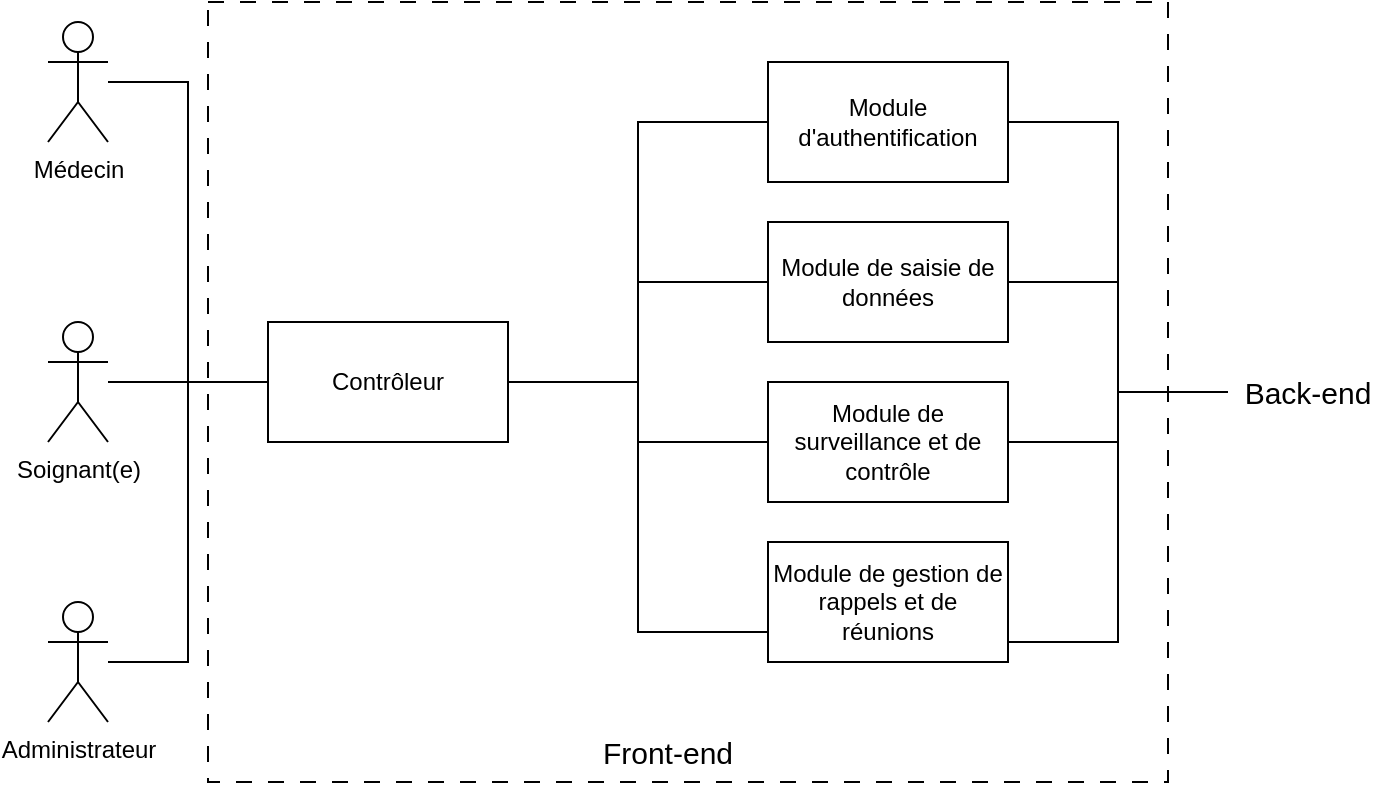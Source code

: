 <mxfile version="22.0.4" type="device">
  <diagram name="Page-1" id="FOqWL1ko0nOjw41Wa2AQ">
    <mxGraphModel dx="1434" dy="766" grid="1" gridSize="10" guides="1" tooltips="1" connect="1" arrows="1" fold="1" page="1" pageScale="1" pageWidth="827" pageHeight="1169" math="0" shadow="0">
      <root>
        <mxCell id="0" />
        <mxCell id="1" parent="0" />
        <mxCell id="WmM5XxwMQHa8LICw4aya-45" style="edgeStyle=orthogonalEdgeStyle;rounded=0;orthogonalLoop=1;jettySize=auto;html=1;entryX=0;entryY=0.5;entryDx=0;entryDy=0;endArrow=none;endFill=0;" edge="1" parent="1" source="WmM5XxwMQHa8LICw4aya-24" target="WmM5XxwMQHa8LICw4aya-35">
          <mxGeometry relative="1" as="geometry" />
        </mxCell>
        <mxCell id="WmM5XxwMQHa8LICw4aya-24" value="Administrateur" style="shape=umlActor;verticalLabelPosition=bottom;verticalAlign=top;html=1;outlineConnect=0;" vertex="1" parent="1">
          <mxGeometry x="130" y="430" width="30" height="60" as="geometry" />
        </mxCell>
        <mxCell id="WmM5XxwMQHa8LICw4aya-44" style="edgeStyle=orthogonalEdgeStyle;rounded=0;orthogonalLoop=1;jettySize=auto;html=1;endArrow=none;endFill=0;" edge="1" parent="1" source="WmM5XxwMQHa8LICw4aya-25" target="WmM5XxwMQHa8LICw4aya-35">
          <mxGeometry relative="1" as="geometry" />
        </mxCell>
        <mxCell id="WmM5XxwMQHa8LICw4aya-25" value="Soignant(e)" style="shape=umlActor;verticalLabelPosition=bottom;verticalAlign=top;html=1;outlineConnect=0;" vertex="1" parent="1">
          <mxGeometry x="130" y="290" width="30" height="60" as="geometry" />
        </mxCell>
        <mxCell id="WmM5XxwMQHa8LICw4aya-42" style="edgeStyle=orthogonalEdgeStyle;rounded=0;orthogonalLoop=1;jettySize=auto;html=1;entryX=0;entryY=0.25;entryDx=0;entryDy=0;endArrow=none;endFill=0;" edge="1" parent="1" source="WmM5XxwMQHa8LICw4aya-26" target="WmM5XxwMQHa8LICw4aya-35">
          <mxGeometry relative="1" as="geometry">
            <Array as="points">
              <mxPoint x="200" y="170" />
              <mxPoint x="200" y="320" />
              <mxPoint x="240" y="320" />
            </Array>
          </mxGeometry>
        </mxCell>
        <mxCell id="WmM5XxwMQHa8LICw4aya-26" value="Médecin" style="shape=umlActor;verticalLabelPosition=bottom;verticalAlign=top;html=1;outlineConnect=0;" vertex="1" parent="1">
          <mxGeometry x="130" y="140" width="30" height="60" as="geometry" />
        </mxCell>
        <mxCell id="WmM5XxwMQHa8LICw4aya-31" value="" style="rounded=0;whiteSpace=wrap;html=1;fillColor=none;dashed=1;dashPattern=8 8;" vertex="1" parent="1">
          <mxGeometry x="210" y="130" width="480" height="390" as="geometry" />
        </mxCell>
        <mxCell id="WmM5XxwMQHa8LICw4aya-32" value="&lt;font style=&quot;font-size: 15px;&quot;&gt;Front-end&lt;/font&gt;" style="text;html=1;strokeColor=none;fillColor=none;align=center;verticalAlign=middle;whiteSpace=wrap;rounded=0;" vertex="1" parent="1">
          <mxGeometry x="400" y="490" width="80" height="30" as="geometry" />
        </mxCell>
        <mxCell id="WmM5XxwMQHa8LICw4aya-34" style="edgeStyle=orthogonalEdgeStyle;rounded=0;orthogonalLoop=1;jettySize=auto;html=1;entryX=1;entryY=0.5;entryDx=0;entryDy=0;endArrow=none;endFill=0;" edge="1" parent="1" source="WmM5XxwMQHa8LICw4aya-33" target="WmM5XxwMQHa8LICw4aya-31">
          <mxGeometry relative="1" as="geometry" />
        </mxCell>
        <mxCell id="WmM5XxwMQHa8LICw4aya-33" value="&lt;font style=&quot;font-size: 15px;&quot;&gt;Back-end&lt;/font&gt;" style="text;html=1;strokeColor=none;fillColor=none;align=center;verticalAlign=middle;whiteSpace=wrap;rounded=0;" vertex="1" parent="1">
          <mxGeometry x="720" y="310" width="80" height="30" as="geometry" />
        </mxCell>
        <mxCell id="WmM5XxwMQHa8LICw4aya-46" style="edgeStyle=orthogonalEdgeStyle;rounded=0;orthogonalLoop=1;jettySize=auto;html=1;entryX=0;entryY=0.5;entryDx=0;entryDy=0;endArrow=none;endFill=0;" edge="1" parent="1" source="WmM5XxwMQHa8LICw4aya-35" target="WmM5XxwMQHa8LICw4aya-36">
          <mxGeometry relative="1" as="geometry" />
        </mxCell>
        <mxCell id="WmM5XxwMQHa8LICw4aya-47" style="edgeStyle=orthogonalEdgeStyle;shape=connector;rounded=0;orthogonalLoop=1;jettySize=auto;html=1;labelBackgroundColor=default;strokeColor=default;align=center;verticalAlign=middle;fontFamily=Helvetica;fontSize=11;fontColor=default;endArrow=none;endFill=0;" edge="1" parent="1" source="WmM5XxwMQHa8LICw4aya-35" target="WmM5XxwMQHa8LICw4aya-37">
          <mxGeometry relative="1" as="geometry" />
        </mxCell>
        <mxCell id="WmM5XxwMQHa8LICw4aya-48" style="edgeStyle=orthogonalEdgeStyle;shape=connector;rounded=0;orthogonalLoop=1;jettySize=auto;html=1;entryX=0;entryY=0.5;entryDx=0;entryDy=0;labelBackgroundColor=default;strokeColor=default;align=center;verticalAlign=middle;fontFamily=Helvetica;fontSize=11;fontColor=default;endArrow=none;endFill=0;" edge="1" parent="1" source="WmM5XxwMQHa8LICw4aya-35" target="WmM5XxwMQHa8LICw4aya-38">
          <mxGeometry relative="1" as="geometry" />
        </mxCell>
        <mxCell id="WmM5XxwMQHa8LICw4aya-49" style="edgeStyle=orthogonalEdgeStyle;shape=connector;rounded=0;orthogonalLoop=1;jettySize=auto;html=1;entryX=0;entryY=0.75;entryDx=0;entryDy=0;labelBackgroundColor=default;strokeColor=default;align=center;verticalAlign=middle;fontFamily=Helvetica;fontSize=11;fontColor=default;endArrow=none;endFill=0;" edge="1" parent="1" source="WmM5XxwMQHa8LICw4aya-35" target="WmM5XxwMQHa8LICw4aya-39">
          <mxGeometry relative="1" as="geometry" />
        </mxCell>
        <mxCell id="WmM5XxwMQHa8LICw4aya-35" value="Contrôleur" style="rounded=0;whiteSpace=wrap;html=1;" vertex="1" parent="1">
          <mxGeometry x="240" y="290" width="120" height="60" as="geometry" />
        </mxCell>
        <mxCell id="WmM5XxwMQHa8LICw4aya-51" style="edgeStyle=orthogonalEdgeStyle;shape=connector;rounded=0;orthogonalLoop=1;jettySize=auto;html=1;entryX=0;entryY=0.5;entryDx=0;entryDy=0;labelBackgroundColor=default;strokeColor=default;align=center;verticalAlign=middle;fontFamily=Helvetica;fontSize=11;fontColor=default;endArrow=none;endFill=0;" edge="1" parent="1" source="WmM5XxwMQHa8LICw4aya-36" target="WmM5XxwMQHa8LICw4aya-33">
          <mxGeometry relative="1" as="geometry" />
        </mxCell>
        <mxCell id="WmM5XxwMQHa8LICw4aya-36" value="Module d&#39;authentification" style="rounded=0;whiteSpace=wrap;html=1;" vertex="1" parent="1">
          <mxGeometry x="490" y="160" width="120" height="60" as="geometry" />
        </mxCell>
        <mxCell id="WmM5XxwMQHa8LICw4aya-52" style="edgeStyle=orthogonalEdgeStyle;shape=connector;rounded=0;orthogonalLoop=1;jettySize=auto;html=1;entryX=0;entryY=0.5;entryDx=0;entryDy=0;labelBackgroundColor=default;strokeColor=default;align=center;verticalAlign=middle;fontFamily=Helvetica;fontSize=11;fontColor=default;endArrow=none;endFill=0;" edge="1" parent="1" source="WmM5XxwMQHa8LICw4aya-37" target="WmM5XxwMQHa8LICw4aya-33">
          <mxGeometry relative="1" as="geometry" />
        </mxCell>
        <mxCell id="WmM5XxwMQHa8LICw4aya-37" value="Module de saisie de données" style="rounded=0;whiteSpace=wrap;html=1;" vertex="1" parent="1">
          <mxGeometry x="490" y="240" width="120" height="60" as="geometry" />
        </mxCell>
        <mxCell id="WmM5XxwMQHa8LICw4aya-53" style="edgeStyle=orthogonalEdgeStyle;shape=connector;rounded=0;orthogonalLoop=1;jettySize=auto;html=1;entryX=0;entryY=0.5;entryDx=0;entryDy=0;labelBackgroundColor=default;strokeColor=default;align=center;verticalAlign=middle;fontFamily=Helvetica;fontSize=11;fontColor=default;endArrow=none;endFill=0;" edge="1" parent="1" source="WmM5XxwMQHa8LICw4aya-38" target="WmM5XxwMQHa8LICw4aya-33">
          <mxGeometry relative="1" as="geometry" />
        </mxCell>
        <mxCell id="WmM5XxwMQHa8LICw4aya-38" value="Module de surveillance et de contrôle" style="rounded=0;whiteSpace=wrap;html=1;" vertex="1" parent="1">
          <mxGeometry x="490" y="320" width="120" height="60" as="geometry" />
        </mxCell>
        <mxCell id="WmM5XxwMQHa8LICw4aya-54" style="edgeStyle=orthogonalEdgeStyle;shape=connector;rounded=0;orthogonalLoop=1;jettySize=auto;html=1;entryX=0;entryY=0.5;entryDx=0;entryDy=0;labelBackgroundColor=default;strokeColor=default;align=center;verticalAlign=middle;fontFamily=Helvetica;fontSize=11;fontColor=default;endArrow=none;endFill=0;" edge="1" parent="1" source="WmM5XxwMQHa8LICw4aya-39" target="WmM5XxwMQHa8LICw4aya-33">
          <mxGeometry relative="1" as="geometry">
            <Array as="points">
              <mxPoint x="665" y="450" />
              <mxPoint x="665" y="325" />
            </Array>
          </mxGeometry>
        </mxCell>
        <mxCell id="WmM5XxwMQHa8LICw4aya-39" value="Module de gestion de rappels et de réunions" style="rounded=0;whiteSpace=wrap;html=1;" vertex="1" parent="1">
          <mxGeometry x="490" y="400" width="120" height="60" as="geometry" />
        </mxCell>
      </root>
    </mxGraphModel>
  </diagram>
</mxfile>
